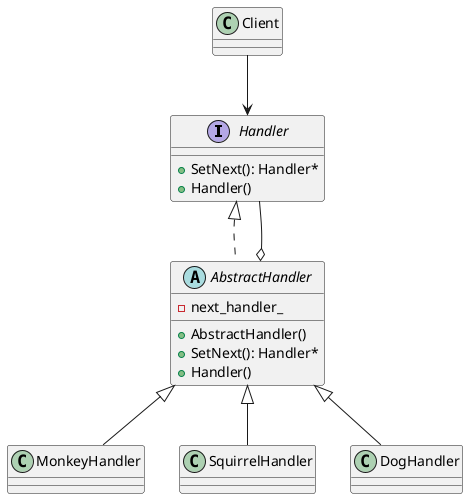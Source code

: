 @startuml

Handler <|.. AbstractHandler
Handler --o AbstractHandler

interface Handler{
    + SetNext(): Handler*
    + Handler()
}
abstract AbstractHandler{
    - next_handler_
    + AbstractHandler()
    + SetNext(): Handler*
    + Handler()
}

AbstractHandler <|-- MonkeyHandler

AbstractHandler <|-- SquirrelHandler
AbstractHandler <|-- DogHandler

Client --> Handler

@enduml